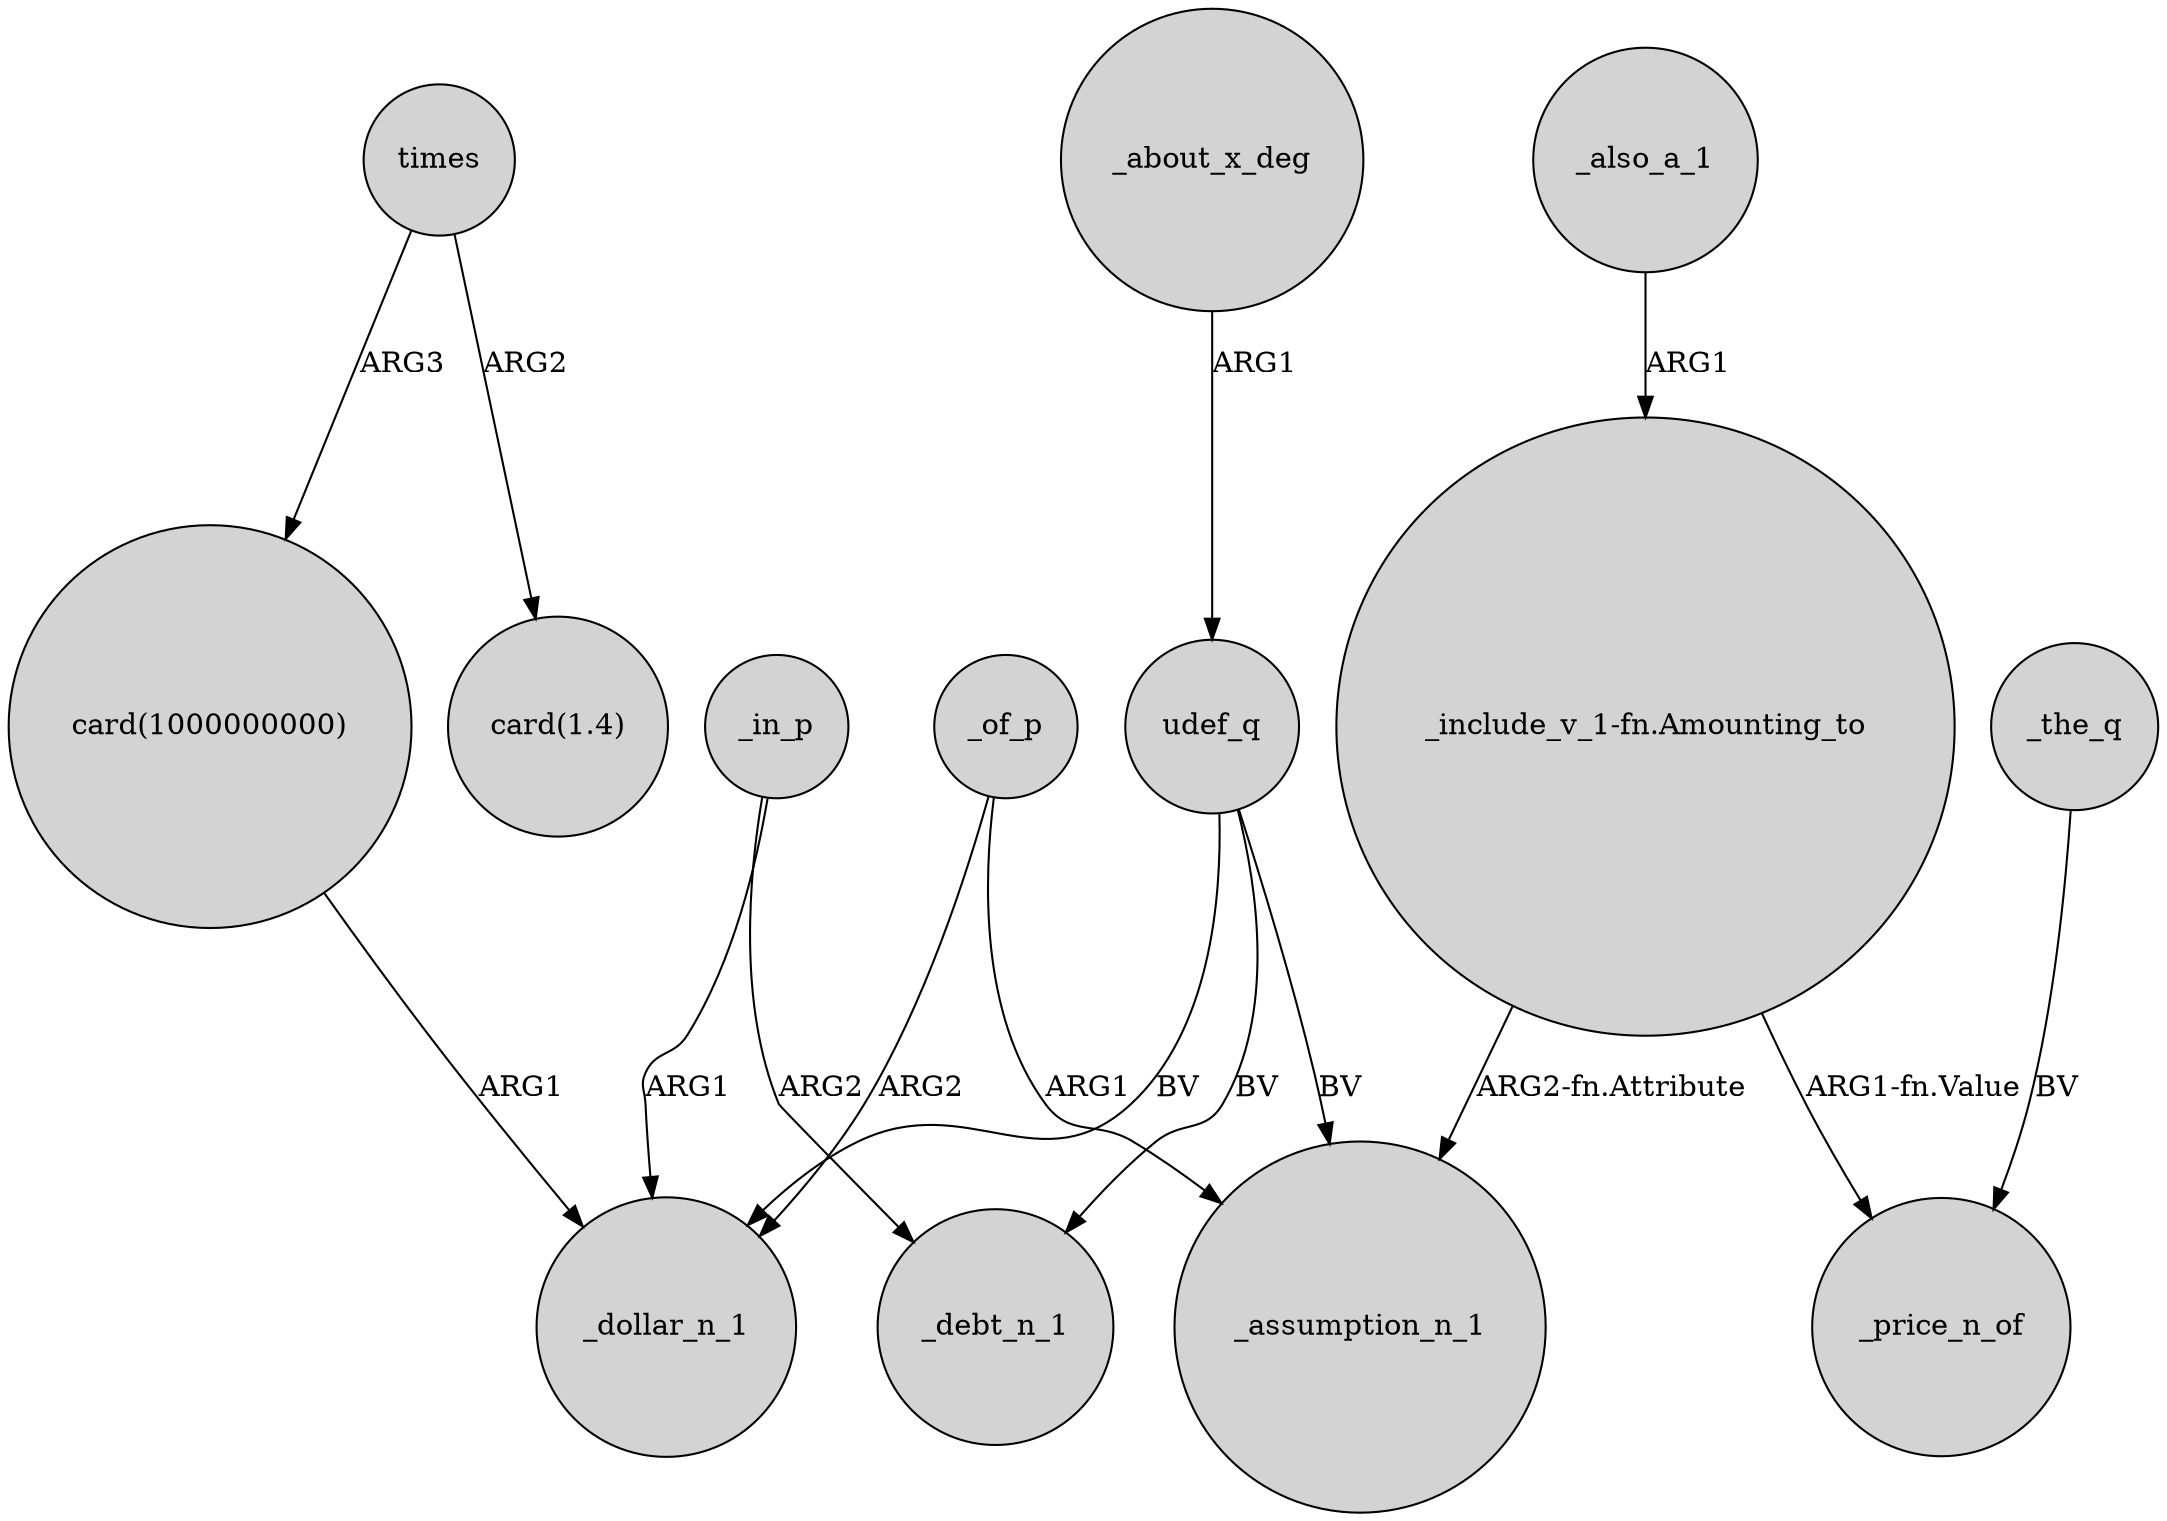 digraph {
	node [shape=circle style=filled]
	"card(1000000000)" -> _dollar_n_1 [label=ARG1]
	udef_q -> _debt_n_1 [label=BV]
	"_include_v_1-fn.Amounting_to" -> _assumption_n_1 [label="ARG2-fn.Attribute"]
	times -> "card(1000000000)" [label=ARG3]
	_also_a_1 -> "_include_v_1-fn.Amounting_to" [label=ARG1]
	_of_p -> _dollar_n_1 [label=ARG2]
	"_include_v_1-fn.Amounting_to" -> _price_n_of [label="ARG1-fn.Value"]
	_the_q -> _price_n_of [label=BV]
	udef_q -> _assumption_n_1 [label=BV]
	times -> "card(1.4)" [label=ARG2]
	udef_q -> _dollar_n_1 [label=BV]
	_of_p -> _assumption_n_1 [label=ARG1]
	_about_x_deg -> udef_q [label=ARG1]
	_in_p -> _debt_n_1 [label=ARG2]
	_in_p -> _dollar_n_1 [label=ARG1]
}
